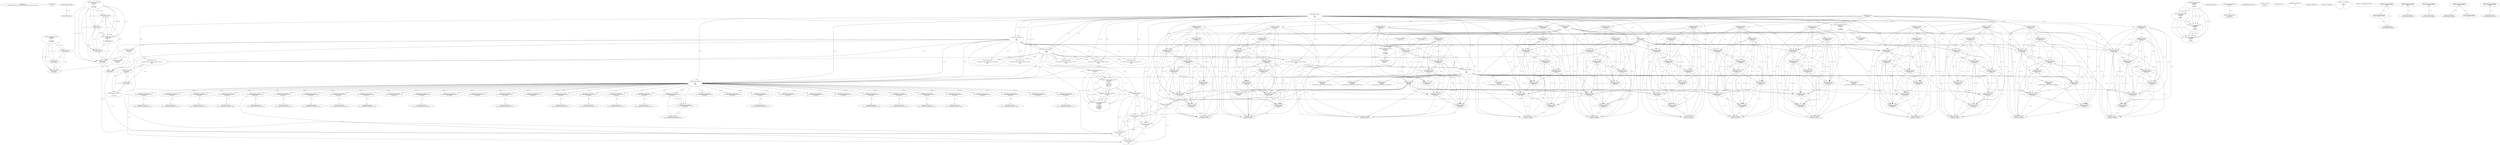 // Global SCDG with merge call
digraph {
	0 [label="268454688.main
146656bbf4452e3d665eae3eb28389325f16509aeec306b3a4da1fcf1ac442bc"]
	1 [label="268454699.Sleep
1000"]
	2 [label="268450908.GetProcessHeap
"]
	3 [label="268465424.VirtualAlloc
0
128
12288
4"]
	4 [label="268465190.RegOpenKeyExW
2147483650
268501000
0
131097
2147417172"]
	5 [label="268465489.wsprintfW
3221762048
268500964
0"]
	3 -> 5 [label="(0-->1)"]
	6 [label="268466183.VirtualAlloc
0
1024
12288
4"]
	3 -> 6 [label="(3-->3)"]
	3 -> 6 [label="(4-->4)"]
	7 [label="268466202.VirtualAlloc
0
3596
12288
4"]
	3 -> 7 [label="(3-->3)"]
	6 -> 7 [label="(3-->3)"]
	3 -> 7 [label="(4-->4)"]
	6 -> 7 [label="(4-->4)"]
	8 [label="268466212.GetWindowsDirectoryW
3221770240
256"]
	7 -> 8 [label="(0-->1)"]
	9 [label="268466270.GetVolumeInformationW
3221770240
3221770752
256
3221771776
3221771784
3221771780
3221771264
256"]
	7 -> 9 [label="(0-->1)"]
	8 -> 9 [label="(1-->1)"]
	8 -> 9 [label="(2-->3)"]
	8 -> 9 [label="(2-->8)"]
	10 [label="268465190.RegOpenKeyExW
2147483650
268501632
0
131097
2147417172"]
	4 -> 10 [label="(1-->1)"]
	4 -> 10 [label="(4-->4)"]
	4 -> 10 [label="(5-->5)"]
	11 [label="268465223.RegQueryValueExW
3221771788
268501592
0
0
3221771788
2147417188"]
	12 [label="268465239.RegCloseKey
3221771788"]
	11 -> 12 [label="(1-->1)"]
	11 -> 12 [label="(5-->1)"]
	13 [label="268466320.lstrlenW
3221771788"]
	11 -> 13 [label="(1-->1)"]
	11 -> 13 [label="(5-->1)"]
	12 -> 13 [label="(1-->1)"]
	14 [label="268465223.RegQueryValueExW
3221771788
268501728
0
0
retval_lstrlenW_32789_32
2147417188"]
	11 -> 14 [label="(1-->1)"]
	11 -> 14 [label="(5-->1)"]
	12 -> 14 [label="(1-->1)"]
	13 -> 14 [label="(1-->1)"]
	11 -> 14 [label="(6-->6)"]
	15 [label="268465254.GetLastError
"]
	16 [label="268465263.RegCloseKey
3221771788"]
	11 -> 16 [label="(1-->1)"]
	11 -> 16 [label="(5-->1)"]
	12 -> 16 [label="(1-->1)"]
	13 -> 16 [label="(1-->1)"]
	14 -> 16 [label="(1-->1)"]
	17 [label="268466376.wsprintfW
3221766144
268501204
0"]
	6 -> 17 [label="(0-->1)"]
	18 [label="268466397.lstrcatW
3221766144
3221771788"]
	6 -> 18 [label="(0-->1)"]
	17 -> 18 [label="(1-->1)"]
	11 -> 18 [label="(1-->2)"]
	11 -> 18 [label="(5-->2)"]
	12 -> 18 [label="(1-->2)"]
	13 -> 18 [label="(1-->2)"]
	14 -> 18 [label="(1-->2)"]
	16 -> 18 [label="(1-->2)"]
	19 [label="268466409.GetModuleHandleW
268501752"]
	20 [label="268466416.GetProcAddress
270536744
RtlComputeCrc32"]
	19 -> 20 [label="(0-->1)"]
	21 [label="268466432.lstrlenW
3221766144"]
	6 -> 21 [label="(0-->1)"]
	17 -> 21 [label="(1-->1)"]
	18 -> 21 [label="(1-->1)"]
	22 [label="268466449.RtlComputeCrc32
"]
	23 [label="268466481.VirtualFree
3221770240
0
32768"]
	7 -> 23 [label="(0-->1)"]
	8 -> 23 [label="(1-->1)"]
	9 -> 23 [label="(1-->1)"]
	24 [label="268464882.lstrlenW
3221762048"]
	3 -> 24 [label="(0-->1)"]
	5 -> 24 [label="(1-->1)"]
	25 [label="268464893.lstrlenW
268497860"]
	26 [label="268453932.VirtualAlloc
0
retval_lstrlenW_32883_32_retval_lstrlenW_32889_32
12288
64"]
	3 -> 26 [label="(3-->3)"]
	6 -> 26 [label="(3-->3)"]
	7 -> 26 [label="(3-->3)"]
	27 [label="268453967.lstrcpyW
0
268497976"]
	28 [label="268453974.lstrlenW
0"]
	29 [label="268464425.lstrcatW
retval_lstrlenW_32964_32
268497860"]
	25 -> 29 [label="(1-->2)"]
	30 [label="268464433.lstrcatW
retval_lstrlenW_32964_32
268500944"]
	29 -> 30 [label="(1-->1)"]
	31 [label="268464439.lstrcatW
retval_lstrlenW_32964_32
3221762048"]
	29 -> 31 [label="(1-->1)"]
	30 -> 31 [label="(1-->1)"]
	3 -> 31 [label="(0-->2)"]
	5 -> 31 [label="(1-->2)"]
	24 -> 31 [label="(1-->2)"]
	32 [label="268464447.lstrcatW
retval_lstrlenW_32964_32
268500948"]
	29 -> 32 [label="(1-->1)"]
	30 -> 32 [label="(1-->1)"]
	31 -> 32 [label="(1-->1)"]
	33 [label="268464636.VirtualAlloc
0
66
12288
64"]
	3 -> 33 [label="(3-->3)"]
	6 -> 33 [label="(3-->3)"]
	7 -> 33 [label="(3-->3)"]
	26 -> 33 [label="(3-->3)"]
	26 -> 33 [label="(4-->4)"]
	34 [label="268464679.wsprintfW
3221778432
268500964
3221774336"]
	33 -> 34 [label="(0-->1)"]
	5 -> 34 [label="(2-->2)"]
	26 -> 34 [label="(0-->3)"]
	35 [label="268464692.lstrcatW
retval_lstrlenW_32964_32
268497764"]
	29 -> 35 [label="(1-->1)"]
	30 -> 35 [label="(1-->1)"]
	31 -> 35 [label="(1-->1)"]
	32 -> 35 [label="(1-->1)"]
	36 [label="268464700.lstrcatW
retval_lstrlenW_32964_32
268500944"]
	29 -> 36 [label="(1-->1)"]
	30 -> 36 [label="(1-->1)"]
	31 -> 36 [label="(1-->1)"]
	32 -> 36 [label="(1-->1)"]
	35 -> 36 [label="(1-->1)"]
	30 -> 36 [label="(2-->2)"]
	37 [label="268464706.lstrcatW
retval_lstrlenW_32964_32
3221778432"]
	29 -> 37 [label="(1-->1)"]
	30 -> 37 [label="(1-->1)"]
	31 -> 37 [label="(1-->1)"]
	32 -> 37 [label="(1-->1)"]
	35 -> 37 [label="(1-->1)"]
	36 -> 37 [label="(1-->1)"]
	33 -> 37 [label="(0-->2)"]
	34 -> 37 [label="(1-->2)"]
	38 [label="268464714.lstrcatW
retval_lstrlenW_32964_32
268500948"]
	29 -> 38 [label="(1-->1)"]
	30 -> 38 [label="(1-->1)"]
	31 -> 38 [label="(1-->1)"]
	32 -> 38 [label="(1-->1)"]
	35 -> 38 [label="(1-->1)"]
	36 -> 38 [label="(1-->1)"]
	37 -> 38 [label="(1-->1)"]
	32 -> 38 [label="(2-->2)"]
	39 [label="268464726.VirtualFree
3221778432
0
32768"]
	33 -> 39 [label="(0-->1)"]
	34 -> 39 [label="(1-->1)"]
	37 -> 39 [label="(2-->1)"]
	23 -> 39 [label="(3-->3)"]
	40 [label="268464767.lstrlenW
retval_lstrlenW_32964_32"]
	29 -> 40 [label="(1-->1)"]
	30 -> 40 [label="(1-->1)"]
	31 -> 40 [label="(1-->1)"]
	32 -> 40 [label="(1-->1)"]
	35 -> 40 [label="(1-->1)"]
	36 -> 40 [label="(1-->1)"]
	37 -> 40 [label="(1-->1)"]
	38 -> 40 [label="(1-->1)"]
	41 [label="268453998.CreateMutexW
0
0
0"]
	42 [label="268454010.GetLastError
"]
	43 [label="268454017.GetLastError
"]
	44 [label="268454043.VirtualFree
3221774336
0
32768"]
	26 -> 44 [label="(0-->1)"]
	34 -> 44 [label="(3-->1)"]
	23 -> 44 [label="(3-->3)"]
	39 -> 44 [label="(3-->3)"]
	45 [label="268467629.VirtualFree
3221762048
0
32768"]
	3 -> 45 [label="(0-->1)"]
	5 -> 45 [label="(1-->1)"]
	24 -> 45 [label="(1-->1)"]
	31 -> 45 [label="(2-->1)"]
	23 -> 45 [label="(3-->3)"]
	39 -> 45 [label="(3-->3)"]
	44 -> 45 [label="(3-->3)"]
	46 [label="268467737.VirtualFree
3221766144
0
32768"]
	6 -> 46 [label="(0-->1)"]
	17 -> 46 [label="(1-->1)"]
	18 -> 46 [label="(1-->1)"]
	21 -> 46 [label="(1-->1)"]
	23 -> 46 [label="(3-->3)"]
	39 -> 46 [label="(3-->3)"]
	44 -> 46 [label="(3-->3)"]
	45 -> 46 [label="(3-->3)"]
	47 [label="268454737.CreateThread
0
0
268447024
0
0
0"]
	48 [label="268454450.CreateToolhelp32Snapshot
2
0"]
	49 [label="268454476.VirtualAlloc
0
556
12288
4"]
	3 -> 49 [label="(3-->3)"]
	6 -> 49 [label="(3-->3)"]
	7 -> 49 [label="(3-->3)"]
	26 -> 49 [label="(3-->3)"]
	33 -> 49 [label="(3-->3)"]
	3 -> 49 [label="(4-->4)"]
	6 -> 49 [label="(4-->4)"]
	7 -> 49 [label="(4-->4)"]
	50 [label="268454533.lstrcmpiW
"]
	2 -> 50 [label="(0-->0)"]
	51 [label="268454602.Process32NextW
retval_CreateToolhelp32Snapshot_33942_32
3221782528"]
	49 -> 51 [label="(0-->2)"]
	52 [label="268454627.VirtualFree
3221782528
0
32768"]
	49 -> 52 [label="(0-->1)"]
	51 -> 52 [label="(2-->1)"]
	23 -> 52 [label="(3-->3)"]
	39 -> 52 [label="(3-->3)"]
	44 -> 52 [label="(3-->3)"]
	45 -> 52 [label="(3-->3)"]
	46 -> 52 [label="(3-->3)"]
	53 [label="268454634.CloseHandle
retval_CreateToolhelp32Snapshot_33942_32"]
	51 -> 53 [label="(1-->1)"]
	54 [label="268465190.RegOpenKeyExW
2147483650
268501000
0
131097
2147417052"]
	4 -> 54 [label="(1-->1)"]
	10 -> 54 [label="(1-->1)"]
	4 -> 54 [label="(2-->2)"]
	4 -> 54 [label="(4-->4)"]
	10 -> 54 [label="(4-->4)"]
	55 [label="268465489.wsprintfW
3221786624
268500964
0"]
	5 -> 55 [label="(2-->2)"]
	34 -> 55 [label="(2-->2)"]
	56 [label="268466212.GetWindowsDirectoryW
3221794816
256"]
	8 -> 56 [label="(2-->2)"]
	9 -> 56 [label="(3-->2)"]
	9 -> 56 [label="(8-->2)"]
	57 [label="268453932.VirtualAlloc
0
retval_lstrlenW_32855_32_retval_lstrlenW_32862_32
12288
64"]
	3 -> 57 [label="(3-->3)"]
	6 -> 57 [label="(3-->3)"]
	7 -> 57 [label="(3-->3)"]
	58 [label="268464425.lstrcatW
retval_lstrlenW_32901_32
268497860"]
	25 -> 58 [label="(1-->2)"]
	59 [label="268464433.lstrcatW
retval_lstrlenW_32901_32
268500944"]
	58 -> 59 [label="(1-->1)"]
	60 [label="268464439.lstrcatW
retval_lstrlenW_32901_32
3221762048"]
	58 -> 60 [label="(1-->1)"]
	59 -> 60 [label="(1-->1)"]
	3 -> 60 [label="(0-->2)"]
	5 -> 60 [label="(1-->2)"]
	24 -> 60 [label="(1-->2)"]
	61 [label="268464447.lstrcatW
retval_lstrlenW_32901_32
268500948"]
	58 -> 61 [label="(1-->1)"]
	59 -> 61 [label="(1-->1)"]
	60 -> 61 [label="(1-->1)"]
	62 [label="268464692.lstrcatW
retval_lstrlenW_32901_32
268497764"]
	58 -> 62 [label="(1-->1)"]
	59 -> 62 [label="(1-->1)"]
	60 -> 62 [label="(1-->1)"]
	61 -> 62 [label="(1-->1)"]
	63 [label="268464700.lstrcatW
retval_lstrlenW_32901_32
268500944"]
	58 -> 63 [label="(1-->1)"]
	59 -> 63 [label="(1-->1)"]
	60 -> 63 [label="(1-->1)"]
	61 -> 63 [label="(1-->1)"]
	62 -> 63 [label="(1-->1)"]
	59 -> 63 [label="(2-->2)"]
	64 [label="268464706.lstrcatW
retval_lstrlenW_32901_32
3221778432"]
	58 -> 64 [label="(1-->1)"]
	59 -> 64 [label="(1-->1)"]
	60 -> 64 [label="(1-->1)"]
	61 -> 64 [label="(1-->1)"]
	62 -> 64 [label="(1-->1)"]
	63 -> 64 [label="(1-->1)"]
	33 -> 64 [label="(0-->2)"]
	34 -> 64 [label="(1-->2)"]
	65 [label="268464714.lstrcatW
retval_lstrlenW_32901_32
268500948"]
	58 -> 65 [label="(1-->1)"]
	59 -> 65 [label="(1-->1)"]
	60 -> 65 [label="(1-->1)"]
	61 -> 65 [label="(1-->1)"]
	62 -> 65 [label="(1-->1)"]
	63 -> 65 [label="(1-->1)"]
	64 -> 65 [label="(1-->1)"]
	61 -> 65 [label="(2-->2)"]
	66 [label="268464767.lstrlenW
retval_lstrlenW_32901_32"]
	58 -> 66 [label="(1-->1)"]
	59 -> 66 [label="(1-->1)"]
	60 -> 66 [label="(1-->1)"]
	61 -> 66 [label="(1-->1)"]
	62 -> 66 [label="(1-->1)"]
	63 -> 66 [label="(1-->1)"]
	64 -> 66 [label="(1-->1)"]
	65 -> 66 [label="(1-->1)"]
	67 [label="268454602.Process32NextW
retval_CreateToolhelp32Snapshot_33648_32
3221782528"]
	49 -> 67 [label="(0-->2)"]
	68 [label="268453932.VirtualAlloc
0
retval_lstrlenW_32824_32_retval_lstrlenW_32816_32
12288
64"]
	3 -> 68 [label="(3-->3)"]
	6 -> 68 [label="(3-->3)"]
	7 -> 68 [label="(3-->3)"]
	69 [label="268453967.lstrcpyW
3221774336
268497976"]
	68 -> 69 [label="(0-->1)"]
	70 [label="268453974.lstrlenW
3221774336"]
	68 -> 70 [label="(0-->1)"]
	69 -> 70 [label="(1-->1)"]
	71 [label="268464425.lstrcatW
retval_lstrlenW_32846_32
268497860"]
	25 -> 71 [label="(1-->2)"]
	72 [label="268464433.lstrcatW
retval_lstrlenW_32846_32
268500944"]
	71 -> 72 [label="(1-->1)"]
	73 [label="268464439.lstrcatW
retval_lstrlenW_32846_32
3221762048"]
	71 -> 73 [label="(1-->1)"]
	72 -> 73 [label="(1-->1)"]
	3 -> 73 [label="(0-->2)"]
	5 -> 73 [label="(1-->2)"]
	24 -> 73 [label="(1-->2)"]
	74 [label="268464447.lstrcatW
retval_lstrlenW_32846_32
268500948"]
	71 -> 74 [label="(1-->1)"]
	72 -> 74 [label="(1-->1)"]
	73 -> 74 [label="(1-->1)"]
	75 [label="268464662.wsprintfW
3221778432
268500952
unconstrained_ret_RtlComputeCrc32_32801_32"]
	33 -> 75 [label="(0-->1)"]
	76 [label="268464692.lstrcatW
retval_lstrlenW_32846_32
268497764"]
	71 -> 76 [label="(1-->1)"]
	72 -> 76 [label="(1-->1)"]
	73 -> 76 [label="(1-->1)"]
	74 -> 76 [label="(1-->1)"]
	77 [label="268464700.lstrcatW
retval_lstrlenW_32846_32
268500944"]
	71 -> 77 [label="(1-->1)"]
	72 -> 77 [label="(1-->1)"]
	73 -> 77 [label="(1-->1)"]
	74 -> 77 [label="(1-->1)"]
	76 -> 77 [label="(1-->1)"]
	72 -> 77 [label="(2-->2)"]
	78 [label="268464706.lstrcatW
retval_lstrlenW_32846_32
3221778432"]
	71 -> 78 [label="(1-->1)"]
	72 -> 78 [label="(1-->1)"]
	73 -> 78 [label="(1-->1)"]
	74 -> 78 [label="(1-->1)"]
	76 -> 78 [label="(1-->1)"]
	77 -> 78 [label="(1-->1)"]
	33 -> 78 [label="(0-->2)"]
	75 -> 78 [label="(1-->2)"]
	79 [label="268464714.lstrcatW
retval_lstrlenW_32846_32
268500948"]
	71 -> 79 [label="(1-->1)"]
	72 -> 79 [label="(1-->1)"]
	73 -> 79 [label="(1-->1)"]
	74 -> 79 [label="(1-->1)"]
	76 -> 79 [label="(1-->1)"]
	77 -> 79 [label="(1-->1)"]
	78 -> 79 [label="(1-->1)"]
	74 -> 79 [label="(2-->2)"]
	80 [label="268464767.lstrlenW
retval_lstrlenW_32846_32"]
	71 -> 80 [label="(1-->1)"]
	72 -> 80 [label="(1-->1)"]
	73 -> 80 [label="(1-->1)"]
	74 -> 80 [label="(1-->1)"]
	76 -> 80 [label="(1-->1)"]
	77 -> 80 [label="(1-->1)"]
	78 -> 80 [label="(1-->1)"]
	79 -> 80 [label="(1-->1)"]
	81 [label="268453998.CreateMutexW
0
0
3221774336"]
	68 -> 81 [label="(0-->3)"]
	69 -> 81 [label="(1-->3)"]
	70 -> 81 [label="(1-->3)"]
	82 [label="268454761.WaitForSingleObject
retval_CreateThread_33204_32
5000"]
	83 [label="268454780.TerminateThread
retval_CreateThread_33204_32
0"]
	82 -> 83 [label="(1-->1)"]
	84 [label="268454790.CloseHandle
retval_CreateThread_33204_32"]
	82 -> 84 [label="(1-->1)"]
	83 -> 84 [label="(1-->1)"]
	85 [label="268454602.Process32NextW
retval_CreateToolhelp32Snapshot_33400_32
3221782528"]
	49 -> 85 [label="(0-->2)"]
	86 [label="268464425.lstrcatW
retval_lstrlenW_32850_32
268497860"]
	25 -> 86 [label="(1-->2)"]
	87 [label="268464433.lstrcatW
retval_lstrlenW_32850_32
268500944"]
	86 -> 87 [label="(1-->1)"]
	88 [label="268464439.lstrcatW
retval_lstrlenW_32850_32
3221762048"]
	86 -> 88 [label="(1-->1)"]
	87 -> 88 [label="(1-->1)"]
	3 -> 88 [label="(0-->2)"]
	5 -> 88 [label="(1-->2)"]
	24 -> 88 [label="(1-->2)"]
	89 [label="268464447.lstrcatW
retval_lstrlenW_32850_32
268500948"]
	86 -> 89 [label="(1-->1)"]
	87 -> 89 [label="(1-->1)"]
	88 -> 89 [label="(1-->1)"]
	90 [label="268464692.lstrcatW
retval_lstrlenW_32850_32
268497764"]
	86 -> 90 [label="(1-->1)"]
	87 -> 90 [label="(1-->1)"]
	88 -> 90 [label="(1-->1)"]
	89 -> 90 [label="(1-->1)"]
	91 [label="268464700.lstrcatW
retval_lstrlenW_32850_32
268500944"]
	86 -> 91 [label="(1-->1)"]
	87 -> 91 [label="(1-->1)"]
	88 -> 91 [label="(1-->1)"]
	89 -> 91 [label="(1-->1)"]
	90 -> 91 [label="(1-->1)"]
	87 -> 91 [label="(2-->2)"]
	92 [label="268464706.lstrcatW
retval_lstrlenW_32850_32
3221778432"]
	86 -> 92 [label="(1-->1)"]
	87 -> 92 [label="(1-->1)"]
	88 -> 92 [label="(1-->1)"]
	89 -> 92 [label="(1-->1)"]
	90 -> 92 [label="(1-->1)"]
	91 -> 92 [label="(1-->1)"]
	33 -> 92 [label="(0-->2)"]
	34 -> 92 [label="(1-->2)"]
	93 [label="268464714.lstrcatW
retval_lstrlenW_32850_32
268500948"]
	86 -> 93 [label="(1-->1)"]
	87 -> 93 [label="(1-->1)"]
	88 -> 93 [label="(1-->1)"]
	89 -> 93 [label="(1-->1)"]
	90 -> 93 [label="(1-->1)"]
	91 -> 93 [label="(1-->1)"]
	92 -> 93 [label="(1-->1)"]
	89 -> 93 [label="(2-->2)"]
	94 [label="268464767.lstrlenW
retval_lstrlenW_32850_32"]
	86 -> 94 [label="(1-->1)"]
	87 -> 94 [label="(1-->1)"]
	88 -> 94 [label="(1-->1)"]
	89 -> 94 [label="(1-->1)"]
	90 -> 94 [label="(1-->1)"]
	91 -> 94 [label="(1-->1)"]
	92 -> 94 [label="(1-->1)"]
	93 -> 94 [label="(1-->1)"]
	95 [label="268454761.WaitForSingleObject
retval_CreateThread_33361_32
5000"]
	96 [label="268454790.CloseHandle
retval_CreateThread_33361_32"]
	95 -> 96 [label="(1-->1)"]
	97 [label="268454602.Process32NextW
retval_CreateToolhelp32Snapshot_33483_32
3221782528"]
	49 -> 97 [label="(0-->2)"]
	98 [label="268454634.CloseHandle
retval_CreateToolhelp32Snapshot_33483_32"]
	97 -> 98 [label="(1-->1)"]
	99 [label="268466270.GetVolumeInformationW
3221794816
3221795328
256
3221796352
3221796360
3221796356
3221795840
256"]
	56 -> 99 [label="(1-->1)"]
	8 -> 99 [label="(2-->3)"]
	9 -> 99 [label="(3-->3)"]
	9 -> 99 [label="(8-->3)"]
	56 -> 99 [label="(2-->3)"]
	8 -> 99 [label="(2-->8)"]
	9 -> 99 [label="(3-->8)"]
	9 -> 99 [label="(8-->8)"]
	56 -> 99 [label="(2-->8)"]
	100 [label="268465190.RegOpenKeyExW
2147483650
268501632
0
131097
2147417052"]
	4 -> 100 [label="(1-->1)"]
	10 -> 100 [label="(1-->1)"]
	54 -> 100 [label="(1-->1)"]
	10 -> 100 [label="(2-->2)"]
	4 -> 100 [label="(4-->4)"]
	10 -> 100 [label="(4-->4)"]
	54 -> 100 [label="(4-->4)"]
	54 -> 100 [label="(5-->5)"]
	101 [label="268465223.RegQueryValueExW
3221796364
268501592
0
0
3221796364
2147417068"]
	102 [label="268465239.RegCloseKey
3221796364"]
	101 -> 102 [label="(1-->1)"]
	101 -> 102 [label="(5-->1)"]
	103 [label="268466320.lstrlenW
3221796364"]
	101 -> 103 [label="(1-->1)"]
	101 -> 103 [label="(5-->1)"]
	102 -> 103 [label="(1-->1)"]
	104 [label="268466376.wsprintfW
3221790720
268501204
0"]
	17 -> 104 [label="(2-->2)"]
	105 [label="268466397.lstrcatW
3221790720
3221796364"]
	104 -> 105 [label="(1-->1)"]
	101 -> 105 [label="(1-->2)"]
	101 -> 105 [label="(5-->2)"]
	102 -> 105 [label="(1-->2)"]
	103 -> 105 [label="(1-->2)"]
	106 [label="268465223.RegQueryValueExW
2147417376
268500984
0
0
3221762048
2147417188"]
	3 -> 106 [label="(0-->5)"]
	107 [label="268465263.RegCloseKey
2147417376"]
	106 -> 107 [label="(1-->1)"]
	108 [label="268453932.VirtualAlloc
0
retval_lstrlenW_32860_32_retval_lstrlenW_32867_32
12288
64"]
	3 -> 108 [label="(3-->3)"]
	6 -> 108 [label="(3-->3)"]
	7 -> 108 [label="(3-->3)"]
	109 [label="268464425.lstrcatW
retval_lstrlenW_32909_32
268497860"]
	25 -> 109 [label="(1-->2)"]
	110 [label="268464433.lstrcatW
retval_lstrlenW_32909_32
268500944"]
	109 -> 110 [label="(1-->1)"]
	111 [label="268464439.lstrcatW
retval_lstrlenW_32909_32
3221762048"]
	109 -> 111 [label="(1-->1)"]
	110 -> 111 [label="(1-->1)"]
	3 -> 111 [label="(0-->2)"]
	5 -> 111 [label="(1-->2)"]
	24 -> 111 [label="(1-->2)"]
	106 -> 111 [label="(5-->2)"]
	112 [label="268464447.lstrcatW
retval_lstrlenW_32909_32
268500948"]
	109 -> 112 [label="(1-->1)"]
	110 -> 112 [label="(1-->1)"]
	111 -> 112 [label="(1-->1)"]
	113 [label="268464662.wsprintfW
3221778432
268500952
unconstrained_ret_RtlComputeCrc32_32825_32"]
	33 -> 113 [label="(0-->1)"]
	114 [label="268464692.lstrcatW
retval_lstrlenW_32909_32
268497764"]
	109 -> 114 [label="(1-->1)"]
	110 -> 114 [label="(1-->1)"]
	111 -> 114 [label="(1-->1)"]
	112 -> 114 [label="(1-->1)"]
	115 [label="268464700.lstrcatW
retval_lstrlenW_32909_32
268500944"]
	109 -> 115 [label="(1-->1)"]
	110 -> 115 [label="(1-->1)"]
	111 -> 115 [label="(1-->1)"]
	112 -> 115 [label="(1-->1)"]
	114 -> 115 [label="(1-->1)"]
	110 -> 115 [label="(2-->2)"]
	116 [label="268464706.lstrcatW
retval_lstrlenW_32909_32
3221778432"]
	109 -> 116 [label="(1-->1)"]
	110 -> 116 [label="(1-->1)"]
	111 -> 116 [label="(1-->1)"]
	112 -> 116 [label="(1-->1)"]
	114 -> 116 [label="(1-->1)"]
	115 -> 116 [label="(1-->1)"]
	33 -> 116 [label="(0-->2)"]
	113 -> 116 [label="(1-->2)"]
	117 [label="268464714.lstrcatW
retval_lstrlenW_32909_32
268500948"]
	109 -> 117 [label="(1-->1)"]
	110 -> 117 [label="(1-->1)"]
	111 -> 117 [label="(1-->1)"]
	112 -> 117 [label="(1-->1)"]
	114 -> 117 [label="(1-->1)"]
	115 -> 117 [label="(1-->1)"]
	116 -> 117 [label="(1-->1)"]
	112 -> 117 [label="(2-->2)"]
	118 [label="268464767.lstrlenW
retval_lstrlenW_32909_32"]
	109 -> 118 [label="(1-->1)"]
	110 -> 118 [label="(1-->1)"]
	111 -> 118 [label="(1-->1)"]
	112 -> 118 [label="(1-->1)"]
	114 -> 118 [label="(1-->1)"]
	115 -> 118 [label="(1-->1)"]
	116 -> 118 [label="(1-->1)"]
	117 -> 118 [label="(1-->1)"]
	119 [label="268454761.WaitForSingleObject
retval_CreateThread_33644_32
5000"]
	120 [label="268454790.CloseHandle
retval_CreateThread_33644_32"]
	119 -> 120 [label="(1-->1)"]
	121 [label="268454501.Process32FirstW
retval_CreateToolhelp32Snapshot_33820_32
3221782528"]
	49 -> 121 [label="(0-->2)"]
	122 [label="268454602.Process32NextW
retval_CreateToolhelp32Snapshot_33820_32
3221782528"]
	121 -> 122 [label="(1-->1)"]
	49 -> 122 [label="(0-->2)"]
	121 -> 122 [label="(2-->2)"]
	123 [label="268454634.CloseHandle
retval_CreateToolhelp32Snapshot_33820_32"]
	121 -> 123 [label="(1-->1)"]
	122 -> 123 [label="(1-->1)"]
	124 [label="268465223.RegQueryValueExW
2147417376
268500984
0
0
3221786624
2147417068"]
	106 -> 124 [label="(1-->1)"]
	107 -> 124 [label="(1-->1)"]
	106 -> 124 [label="(2-->2)"]
	125 [label="268465239.RegCloseKey
2147417376"]
	106 -> 125 [label="(1-->1)"]
	126 [label="268465489.wsprintfW
3221762048
268501104
0"]
	3 -> 126 [label="(0-->1)"]
	106 -> 126 [label="(5-->1)"]
	127 [label="268454602.Process32NextW
retval_CreateToolhelp32Snapshot_32975_32
3221782528"]
	49 -> 127 [label="(0-->2)"]
	128 [label="268454634.CloseHandle
retval_CreateToolhelp32Snapshot_32975_32"]
	127 -> 128 [label="(1-->1)"]
	129 [label="268465489.wsprintfW
3221786624
268501104
0"]
	124 -> 129 [label="(5-->1)"]
	130 [label="268454501.Process32FirstW
retval_CreateToolhelp32Snapshot_32975_32
3221782528"]
	49 -> 130 [label="(0-->2)"]
	131 [label="268454761.WaitForSingleObject
retval_CreateThread_32968_32
5000"]
	132 [label="268454790.CloseHandle
retval_CreateThread_32968_32"]
	131 -> 132 [label="(1-->1)"]
	133 [label="268454602.Process32NextW
retval_CreateToolhelp32Snapshot_33003_32
3221782528"]
	49 -> 133 [label="(0-->2)"]
	134 [label="268454634.CloseHandle
retval_CreateToolhelp32Snapshot_33003_32"]
	133 -> 134 [label="(1-->1)"]
	135 [label="268454780.TerminateThread
retval_CreateThread_32968_32
0"]
	131 -> 135 [label="(1-->1)"]
	136 [label="268454602.Process32NextW
retval_CreateToolhelp32Snapshot_33009_32
3221782528"]
	49 -> 136 [label="(0-->2)"]
	137 [label="268454634.CloseHandle
retval_CreateToolhelp32Snapshot_33009_32"]
	136 -> 137 [label="(1-->1)"]
	138 [label="268454501.Process32FirstW
retval_CreateToolhelp32Snapshot_33003_32
3221782528"]
	49 -> 138 [label="(0-->2)"]
	139 [label="268454501.Process32FirstW
retval_CreateToolhelp32Snapshot_33009_32
3221782528"]
	49 -> 139 [label="(0-->2)"]
	140 [label="268453932.VirtualAlloc
0
retval_lstrlenW_32874_32_retval_lstrlenW_32878_32
12288
64"]
	3 -> 140 [label="(3-->3)"]
	6 -> 140 [label="(3-->3)"]
	7 -> 140 [label="(3-->3)"]
	141 [label="268464425.lstrcatW
retval_lstrlenW_32933_32
268497860"]
	25 -> 141 [label="(1-->2)"]
	142 [label="268464433.lstrcatW
retval_lstrlenW_32933_32
268500944"]
	141 -> 142 [label="(1-->1)"]
	143 [label="268464439.lstrcatW
retval_lstrlenW_32933_32
3221762048"]
	141 -> 143 [label="(1-->1)"]
	142 -> 143 [label="(1-->1)"]
	3 -> 143 [label="(0-->2)"]
	24 -> 143 [label="(1-->2)"]
	106 -> 143 [label="(5-->2)"]
	126 -> 143 [label="(1-->2)"]
	144 [label="268464447.lstrcatW
retval_lstrlenW_32933_32
268500948"]
	141 -> 144 [label="(1-->1)"]
	142 -> 144 [label="(1-->1)"]
	143 -> 144 [label="(1-->1)"]
	145 [label="268464692.lstrcatW
retval_lstrlenW_32933_32
268497764"]
	141 -> 145 [label="(1-->1)"]
	142 -> 145 [label="(1-->1)"]
	143 -> 145 [label="(1-->1)"]
	144 -> 145 [label="(1-->1)"]
	146 [label="268464700.lstrcatW
retval_lstrlenW_32933_32
268500944"]
	141 -> 146 [label="(1-->1)"]
	142 -> 146 [label="(1-->1)"]
	143 -> 146 [label="(1-->1)"]
	144 -> 146 [label="(1-->1)"]
	145 -> 146 [label="(1-->1)"]
	142 -> 146 [label="(2-->2)"]
	147 [label="268464706.lstrcatW
retval_lstrlenW_32933_32
3221778432"]
	141 -> 147 [label="(1-->1)"]
	142 -> 147 [label="(1-->1)"]
	143 -> 147 [label="(1-->1)"]
	144 -> 147 [label="(1-->1)"]
	145 -> 147 [label="(1-->1)"]
	146 -> 147 [label="(1-->1)"]
	33 -> 147 [label="(0-->2)"]
	34 -> 147 [label="(1-->2)"]
	148 [label="268464714.lstrcatW
retval_lstrlenW_32933_32
268500948"]
	141 -> 148 [label="(1-->1)"]
	142 -> 148 [label="(1-->1)"]
	143 -> 148 [label="(1-->1)"]
	144 -> 148 [label="(1-->1)"]
	145 -> 148 [label="(1-->1)"]
	146 -> 148 [label="(1-->1)"]
	147 -> 148 [label="(1-->1)"]
	144 -> 148 [label="(2-->2)"]
	149 [label="268464767.lstrlenW
retval_lstrlenW_32933_32"]
	141 -> 149 [label="(1-->1)"]
	142 -> 149 [label="(1-->1)"]
	143 -> 149 [label="(1-->1)"]
	144 -> 149 [label="(1-->1)"]
	145 -> 149 [label="(1-->1)"]
	146 -> 149 [label="(1-->1)"]
	147 -> 149 [label="(1-->1)"]
	148 -> 149 [label="(1-->1)"]
	150 [label="268454602.Process32NextW
retval_CreateToolhelp32Snapshot_33842_32
3221782528"]
	49 -> 150 [label="(0-->2)"]
	151 [label="268454634.CloseHandle
retval_CreateToolhelp32Snapshot_33842_32"]
	150 -> 151 [label="(1-->1)"]
	152 [label="268464662.wsprintfW
3221778432
268500952
unconstrained_ret_RtlComputeCrc32_32843_32"]
	33 -> 152 [label="(0-->1)"]
	153 [label="268454602.Process32NextW
retval_CreateToolhelp32Snapshot_33857_32
3221782528"]
	49 -> 153 [label="(0-->2)"]
	154 [label="268454634.CloseHandle
retval_CreateToolhelp32Snapshot_33857_32"]
	153 -> 154 [label="(1-->1)"]
	155 [label="268464425.lstrcatW
retval_lstrlenW_32947_32
268497860"]
	25 -> 155 [label="(1-->2)"]
	156 [label="268464433.lstrcatW
retval_lstrlenW_32947_32
268500944"]
	155 -> 156 [label="(1-->1)"]
	157 [label="268464439.lstrcatW
retval_lstrlenW_32947_32
3221762048"]
	155 -> 157 [label="(1-->1)"]
	156 -> 157 [label="(1-->1)"]
	3 -> 157 [label="(0-->2)"]
	24 -> 157 [label="(1-->2)"]
	106 -> 157 [label="(5-->2)"]
	126 -> 157 [label="(1-->2)"]
	158 [label="268464447.lstrcatW
retval_lstrlenW_32947_32
268500948"]
	155 -> 158 [label="(1-->1)"]
	156 -> 158 [label="(1-->1)"]
	157 -> 158 [label="(1-->1)"]
	159 [label="268464692.lstrcatW
retval_lstrlenW_32947_32
268497764"]
	155 -> 159 [label="(1-->1)"]
	156 -> 159 [label="(1-->1)"]
	157 -> 159 [label="(1-->1)"]
	158 -> 159 [label="(1-->1)"]
	160 [label="268464700.lstrcatW
retval_lstrlenW_32947_32
268500944"]
	155 -> 160 [label="(1-->1)"]
	156 -> 160 [label="(1-->1)"]
	157 -> 160 [label="(1-->1)"]
	158 -> 160 [label="(1-->1)"]
	159 -> 160 [label="(1-->1)"]
	156 -> 160 [label="(2-->2)"]
	161 [label="268464706.lstrcatW
retval_lstrlenW_32947_32
3221778432"]
	155 -> 161 [label="(1-->1)"]
	156 -> 161 [label="(1-->1)"]
	157 -> 161 [label="(1-->1)"]
	158 -> 161 [label="(1-->1)"]
	159 -> 161 [label="(1-->1)"]
	160 -> 161 [label="(1-->1)"]
	33 -> 161 [label="(0-->2)"]
	34 -> 161 [label="(1-->2)"]
	162 [label="268464714.lstrcatW
retval_lstrlenW_32947_32
268500948"]
	155 -> 162 [label="(1-->1)"]
	156 -> 162 [label="(1-->1)"]
	157 -> 162 [label="(1-->1)"]
	158 -> 162 [label="(1-->1)"]
	159 -> 162 [label="(1-->1)"]
	160 -> 162 [label="(1-->1)"]
	161 -> 162 [label="(1-->1)"]
	158 -> 162 [label="(2-->2)"]
	163 [label="268464767.lstrlenW
retval_lstrlenW_32947_32"]
	155 -> 163 [label="(1-->1)"]
	156 -> 163 [label="(1-->1)"]
	157 -> 163 [label="(1-->1)"]
	158 -> 163 [label="(1-->1)"]
	159 -> 163 [label="(1-->1)"]
	160 -> 163 [label="(1-->1)"]
	161 -> 163 [label="(1-->1)"]
	162 -> 163 [label="(1-->1)"]
	164 [label="268454602.Process32NextW
retval_CreateToolhelp32Snapshot_33894_32
3221782528"]
	49 -> 164 [label="(0-->2)"]
	165 [label="268454634.CloseHandle
retval_CreateToolhelp32Snapshot_33894_32"]
	164 -> 165 [label="(1-->1)"]
	166 [label="268454501.Process32FirstW
retval_CreateToolhelp32Snapshot_33842_32
3221782528"]
	49 -> 166 [label="(0-->2)"]
	167 [label="268453932.VirtualAlloc
0
retval_lstrlenW_32884_32_retval_lstrlenW_32877_32
12288
64"]
	3 -> 167 [label="(3-->3)"]
	6 -> 167 [label="(3-->3)"]
	7 -> 167 [label="(3-->3)"]
	168 [label="268464425.lstrcatW
retval_lstrlenW_32954_32
268497860"]
	25 -> 168 [label="(1-->2)"]
	169 [label="268464433.lstrcatW
retval_lstrlenW_32954_32
268500944"]
	168 -> 169 [label="(1-->1)"]
	170 [label="268464439.lstrcatW
retval_lstrlenW_32954_32
3221762048"]
	168 -> 170 [label="(1-->1)"]
	169 -> 170 [label="(1-->1)"]
	3 -> 170 [label="(0-->2)"]
	5 -> 170 [label="(1-->2)"]
	24 -> 170 [label="(1-->2)"]
	106 -> 170 [label="(5-->2)"]
	171 [label="268464447.lstrcatW
retval_lstrlenW_32954_32
268500948"]
	168 -> 171 [label="(1-->1)"]
	169 -> 171 [label="(1-->1)"]
	170 -> 171 [label="(1-->1)"]
	172 [label="268464662.wsprintfW
3221778432
268500952
unconstrained_ret_RtlComputeCrc32_32840_32"]
	33 -> 172 [label="(0-->1)"]
	173 [label="268464692.lstrcatW
retval_lstrlenW_32954_32
268497764"]
	168 -> 173 [label="(1-->1)"]
	169 -> 173 [label="(1-->1)"]
	170 -> 173 [label="(1-->1)"]
	171 -> 173 [label="(1-->1)"]
	174 [label="268464700.lstrcatW
retval_lstrlenW_32954_32
268500944"]
	168 -> 174 [label="(1-->1)"]
	169 -> 174 [label="(1-->1)"]
	170 -> 174 [label="(1-->1)"]
	171 -> 174 [label="(1-->1)"]
	173 -> 174 [label="(1-->1)"]
	169 -> 174 [label="(2-->2)"]
	175 [label="268464706.lstrcatW
retval_lstrlenW_32954_32
3221778432"]
	168 -> 175 [label="(1-->1)"]
	169 -> 175 [label="(1-->1)"]
	170 -> 175 [label="(1-->1)"]
	171 -> 175 [label="(1-->1)"]
	173 -> 175 [label="(1-->1)"]
	174 -> 175 [label="(1-->1)"]
	33 -> 175 [label="(0-->2)"]
	172 -> 175 [label="(1-->2)"]
	176 [label="268464714.lstrcatW
retval_lstrlenW_32954_32
268500948"]
	168 -> 176 [label="(1-->1)"]
	169 -> 176 [label="(1-->1)"]
	170 -> 176 [label="(1-->1)"]
	171 -> 176 [label="(1-->1)"]
	173 -> 176 [label="(1-->1)"]
	174 -> 176 [label="(1-->1)"]
	175 -> 176 [label="(1-->1)"]
	171 -> 176 [label="(2-->2)"]
	177 [label="268464767.lstrlenW
retval_lstrlenW_32954_32"]
	168 -> 177 [label="(1-->1)"]
	169 -> 177 [label="(1-->1)"]
	170 -> 177 [label="(1-->1)"]
	171 -> 177 [label="(1-->1)"]
	173 -> 177 [label="(1-->1)"]
	174 -> 177 [label="(1-->1)"]
	175 -> 177 [label="(1-->1)"]
	176 -> 177 [label="(1-->1)"]
	178 [label="268454602.Process32NextW
retval_CreateToolhelp32Snapshot_33937_32
3221782528"]
	49 -> 178 [label="(0-->2)"]
	179 [label="268454634.CloseHandle
retval_CreateToolhelp32Snapshot_33937_32"]
	178 -> 179 [label="(1-->1)"]
	180 [label="268453932.VirtualAlloc
0
retval_lstrlenW_32891_32_retval_lstrlenW_32886_32
12288
64"]
	3 -> 180 [label="(3-->3)"]
	6 -> 180 [label="(3-->3)"]
	7 -> 180 [label="(3-->3)"]
	181 [label="268464425.lstrcatW
retval_lstrlenW_32955_32
268497860"]
	25 -> 181 [label="(1-->2)"]
	182 [label="268464433.lstrcatW
retval_lstrlenW_32955_32
268500944"]
	181 -> 182 [label="(1-->1)"]
	183 [label="268464439.lstrcatW
retval_lstrlenW_32955_32
3221762048"]
	181 -> 183 [label="(1-->1)"]
	182 -> 183 [label="(1-->1)"]
	3 -> 183 [label="(0-->2)"]
	5 -> 183 [label="(1-->2)"]
	24 -> 183 [label="(1-->2)"]
	184 [label="268464447.lstrcatW
retval_lstrlenW_32955_32
268500948"]
	181 -> 184 [label="(1-->1)"]
	182 -> 184 [label="(1-->1)"]
	183 -> 184 [label="(1-->1)"]
	185 [label="268464692.lstrcatW
retval_lstrlenW_32955_32
268497764"]
	181 -> 185 [label="(1-->1)"]
	182 -> 185 [label="(1-->1)"]
	183 -> 185 [label="(1-->1)"]
	184 -> 185 [label="(1-->1)"]
	186 [label="268464700.lstrcatW
retval_lstrlenW_32955_32
268500944"]
	181 -> 186 [label="(1-->1)"]
	182 -> 186 [label="(1-->1)"]
	183 -> 186 [label="(1-->1)"]
	184 -> 186 [label="(1-->1)"]
	185 -> 186 [label="(1-->1)"]
	182 -> 186 [label="(2-->2)"]
	187 [label="268464706.lstrcatW
retval_lstrlenW_32955_32
3221778432"]
	181 -> 187 [label="(1-->1)"]
	182 -> 187 [label="(1-->1)"]
	183 -> 187 [label="(1-->1)"]
	184 -> 187 [label="(1-->1)"]
	185 -> 187 [label="(1-->1)"]
	186 -> 187 [label="(1-->1)"]
	33 -> 187 [label="(0-->2)"]
	34 -> 187 [label="(1-->2)"]
	188 [label="268464714.lstrcatW
retval_lstrlenW_32955_32
268500948"]
	181 -> 188 [label="(1-->1)"]
	182 -> 188 [label="(1-->1)"]
	183 -> 188 [label="(1-->1)"]
	184 -> 188 [label="(1-->1)"]
	185 -> 188 [label="(1-->1)"]
	186 -> 188 [label="(1-->1)"]
	187 -> 188 [label="(1-->1)"]
	184 -> 188 [label="(2-->2)"]
	189 [label="268464767.lstrlenW
retval_lstrlenW_32955_32"]
	181 -> 189 [label="(1-->1)"]
	182 -> 189 [label="(1-->1)"]
	183 -> 189 [label="(1-->1)"]
	184 -> 189 [label="(1-->1)"]
	185 -> 189 [label="(1-->1)"]
	186 -> 189 [label="(1-->1)"]
	187 -> 189 [label="(1-->1)"]
	188 -> 189 [label="(1-->1)"]
	190 [label="268454602.Process32NextW
retval_CreateToolhelp32Snapshot_33903_32
3221782528"]
	49 -> 190 [label="(0-->2)"]
	191 [label="268454634.CloseHandle
retval_CreateToolhelp32Snapshot_33903_32"]
	190 -> 191 [label="(1-->1)"]
	192 [label="268454501.Process32FirstW
retval_CreateToolhelp32Snapshot_33857_32
3221782528"]
	49 -> 192 [label="(0-->2)"]
	193 [label="268454602.Process32NextW
retval_CreateToolhelp32Snapshot_33279_32
3221782528"]
	49 -> 193 [label="(0-->2)"]
	194 [label="268454634.CloseHandle
retval_CreateToolhelp32Snapshot_33279_32"]
	193 -> 194 [label="(1-->1)"]
	195 [label="268454602.Process32NextW
retval_CreateToolhelp32Snapshot_33923_32
3221782528"]
	49 -> 195 [label="(0-->2)"]
	196 [label="268454634.CloseHandle
retval_CreateToolhelp32Snapshot_33923_32"]
	195 -> 196 [label="(1-->1)"]
	197 [label="268464425.lstrcatW
retval_lstrlenW_32963_32
268497860"]
	25 -> 197 [label="(1-->2)"]
	198 [label="268464433.lstrcatW
retval_lstrlenW_32963_32
268500944"]
	197 -> 198 [label="(1-->1)"]
	199 [label="268464439.lstrcatW
retval_lstrlenW_32963_32
3221762048"]
	197 -> 199 [label="(1-->1)"]
	198 -> 199 [label="(1-->1)"]
	3 -> 199 [label="(0-->2)"]
	5 -> 199 [label="(1-->2)"]
	24 -> 199 [label="(1-->2)"]
	106 -> 199 [label="(5-->2)"]
	200 [label="268464447.lstrcatW
retval_lstrlenW_32963_32
268500948"]
	197 -> 200 [label="(1-->1)"]
	198 -> 200 [label="(1-->1)"]
	199 -> 200 [label="(1-->1)"]
	201 [label="268464692.lstrcatW
retval_lstrlenW_32963_32
268497764"]
	197 -> 201 [label="(1-->1)"]
	198 -> 201 [label="(1-->1)"]
	199 -> 201 [label="(1-->1)"]
	200 -> 201 [label="(1-->1)"]
	202 [label="268464700.lstrcatW
retval_lstrlenW_32963_32
268500944"]
	197 -> 202 [label="(1-->1)"]
	198 -> 202 [label="(1-->1)"]
	199 -> 202 [label="(1-->1)"]
	200 -> 202 [label="(1-->1)"]
	201 -> 202 [label="(1-->1)"]
	198 -> 202 [label="(2-->2)"]
	203 [label="268464706.lstrcatW
retval_lstrlenW_32963_32
3221778432"]
	197 -> 203 [label="(1-->1)"]
	198 -> 203 [label="(1-->1)"]
	199 -> 203 [label="(1-->1)"]
	200 -> 203 [label="(1-->1)"]
	201 -> 203 [label="(1-->1)"]
	202 -> 203 [label="(1-->1)"]
	33 -> 203 [label="(0-->2)"]
	172 -> 203 [label="(1-->2)"]
	204 [label="268464714.lstrcatW
retval_lstrlenW_32963_32
268500948"]
	197 -> 204 [label="(1-->1)"]
	198 -> 204 [label="(1-->1)"]
	199 -> 204 [label="(1-->1)"]
	200 -> 204 [label="(1-->1)"]
	201 -> 204 [label="(1-->1)"]
	202 -> 204 [label="(1-->1)"]
	203 -> 204 [label="(1-->1)"]
	200 -> 204 [label="(2-->2)"]
	205 [label="268464767.lstrlenW
retval_lstrlenW_32963_32"]
	197 -> 205 [label="(1-->1)"]
	198 -> 205 [label="(1-->1)"]
	199 -> 205 [label="(1-->1)"]
	200 -> 205 [label="(1-->1)"]
	201 -> 205 [label="(1-->1)"]
	202 -> 205 [label="(1-->1)"]
	203 -> 205 [label="(1-->1)"]
	204 -> 205 [label="(1-->1)"]
	206 [label="268454602.Process32NextW
retval_CreateToolhelp32Snapshot_33980_32
3221782528"]
	49 -> 206 [label="(0-->2)"]
	207 [label="268454634.CloseHandle
retval_CreateToolhelp32Snapshot_33980_32"]
	206 -> 207 [label="(1-->1)"]
	208 [label="268464662.wsprintfW
3221778432
268500952
unconstrained_ret_RtlComputeCrc32_32857_32"]
	33 -> 208 [label="(0-->1)"]
	209 [label="268454602.Process32NextW
retval_CreateToolhelp32Snapshot_33976_32
3221782528"]
	49 -> 209 [label="(0-->2)"]
	210 [label="268454634.CloseHandle
retval_CreateToolhelp32Snapshot_33976_32"]
	209 -> 210 [label="(1-->1)"]
	211 [label="268464662.wsprintfW
3221778432
268500952
unconstrained_ret_RtlComputeCrc32_32847_32"]
	33 -> 211 [label="(0-->1)"]
	212 [label="268454602.Process32NextW
retval_CreateToolhelp32Snapshot_33944_32
3221782528"]
	49 -> 212 [label="(0-->2)"]
	213 [label="268454634.CloseHandle
retval_CreateToolhelp32Snapshot_33944_32"]
	212 -> 213 [label="(1-->1)"]
	214 [label="268464425.lstrcatW
retval_lstrlenW_32967_32
268497860"]
	25 -> 214 [label="(1-->2)"]
	215 [label="268464433.lstrcatW
retval_lstrlenW_32967_32
268500944"]
	214 -> 215 [label="(1-->1)"]
	216 [label="268464439.lstrcatW
retval_lstrlenW_32967_32
3221762048"]
	214 -> 216 [label="(1-->1)"]
	215 -> 216 [label="(1-->1)"]
	3 -> 216 [label="(0-->2)"]
	5 -> 216 [label="(1-->2)"]
	24 -> 216 [label="(1-->2)"]
	217 [label="268464447.lstrcatW
retval_lstrlenW_32967_32
268500948"]
	214 -> 217 [label="(1-->1)"]
	215 -> 217 [label="(1-->1)"]
	216 -> 217 [label="(1-->1)"]
	218 [label="268464692.lstrcatW
retval_lstrlenW_32967_32
268497764"]
	214 -> 218 [label="(1-->1)"]
	215 -> 218 [label="(1-->1)"]
	216 -> 218 [label="(1-->1)"]
	217 -> 218 [label="(1-->1)"]
	219 [label="268464700.lstrcatW
retval_lstrlenW_32967_32
268500944"]
	214 -> 219 [label="(1-->1)"]
	215 -> 219 [label="(1-->1)"]
	216 -> 219 [label="(1-->1)"]
	217 -> 219 [label="(1-->1)"]
	218 -> 219 [label="(1-->1)"]
	215 -> 219 [label="(2-->2)"]
	220 [label="268464706.lstrcatW
retval_lstrlenW_32967_32
3221778432"]
	214 -> 220 [label="(1-->1)"]
	215 -> 220 [label="(1-->1)"]
	216 -> 220 [label="(1-->1)"]
	217 -> 220 [label="(1-->1)"]
	218 -> 220 [label="(1-->1)"]
	219 -> 220 [label="(1-->1)"]
	33 -> 220 [label="(0-->2)"]
	34 -> 220 [label="(1-->2)"]
	221 [label="268464714.lstrcatW
retval_lstrlenW_32967_32
268500948"]
	214 -> 221 [label="(1-->1)"]
	215 -> 221 [label="(1-->1)"]
	216 -> 221 [label="(1-->1)"]
	217 -> 221 [label="(1-->1)"]
	218 -> 221 [label="(1-->1)"]
	219 -> 221 [label="(1-->1)"]
	220 -> 221 [label="(1-->1)"]
	217 -> 221 [label="(2-->2)"]
	222 [label="268464767.lstrlenW
retval_lstrlenW_32967_32"]
	214 -> 222 [label="(1-->1)"]
	215 -> 222 [label="(1-->1)"]
	216 -> 222 [label="(1-->1)"]
	217 -> 222 [label="(1-->1)"]
	218 -> 222 [label="(1-->1)"]
	219 -> 222 [label="(1-->1)"]
	220 -> 222 [label="(1-->1)"]
	221 -> 222 [label="(1-->1)"]
	223 [label="268454602.Process32NextW
retval_CreateToolhelp32Snapshot_33947_32
3221782528"]
	49 -> 223 [label="(0-->2)"]
	224 [label="268454634.CloseHandle
retval_CreateToolhelp32Snapshot_33947_32"]
	223 -> 224 [label="(1-->1)"]
	225 [label="268454602.Process32NextW
retval_CreateToolhelp32Snapshot_33950_32
3221782528"]
	49 -> 225 [label="(0-->2)"]
	226 [label="268454634.CloseHandle
retval_CreateToolhelp32Snapshot_33950_32"]
	225 -> 226 [label="(1-->1)"]
	227 [label="268454501.Process32FirstW
retval_CreateToolhelp32Snapshot_33279_32
3221782528"]
	49 -> 227 [label="(0-->2)"]
	228 [label="268454602.Process32NextW
retval_CreateToolhelp32Snapshot_33946_32
3221782528"]
	49 -> 228 [label="(0-->2)"]
	229 [label="268454634.CloseHandle
retval_CreateToolhelp32Snapshot_33946_32"]
	228 -> 229 [label="(1-->1)"]
	230 [label="268464425.lstrcatW
retval_lstrlenW_32971_32
268497860"]
	25 -> 230 [label="(1-->2)"]
	231 [label="268464433.lstrcatW
retval_lstrlenW_32971_32
268500944"]
	230 -> 231 [label="(1-->1)"]
	232 [label="268464439.lstrcatW
retval_lstrlenW_32971_32
3221762048"]
	230 -> 232 [label="(1-->1)"]
	231 -> 232 [label="(1-->1)"]
	3 -> 232 [label="(0-->2)"]
	5 -> 232 [label="(1-->2)"]
	24 -> 232 [label="(1-->2)"]
	233 [label="268464447.lstrcatW
retval_lstrlenW_32971_32
268500948"]
	230 -> 233 [label="(1-->1)"]
	231 -> 233 [label="(1-->1)"]
	232 -> 233 [label="(1-->1)"]
	234 [label="268464692.lstrcatW
retval_lstrlenW_32971_32
268497764"]
	230 -> 234 [label="(1-->1)"]
	231 -> 234 [label="(1-->1)"]
	232 -> 234 [label="(1-->1)"]
	233 -> 234 [label="(1-->1)"]
	235 [label="268464700.lstrcatW
retval_lstrlenW_32971_32
268500944"]
	230 -> 235 [label="(1-->1)"]
	231 -> 235 [label="(1-->1)"]
	232 -> 235 [label="(1-->1)"]
	233 -> 235 [label="(1-->1)"]
	234 -> 235 [label="(1-->1)"]
	231 -> 235 [label="(2-->2)"]
	236 [label="268464706.lstrcatW
retval_lstrlenW_32971_32
3221778432"]
	230 -> 236 [label="(1-->1)"]
	231 -> 236 [label="(1-->1)"]
	232 -> 236 [label="(1-->1)"]
	233 -> 236 [label="(1-->1)"]
	234 -> 236 [label="(1-->1)"]
	235 -> 236 [label="(1-->1)"]
	33 -> 236 [label="(0-->2)"]
	34 -> 236 [label="(1-->2)"]
	237 [label="268464714.lstrcatW
retval_lstrlenW_32971_32
268500948"]
	230 -> 237 [label="(1-->1)"]
	231 -> 237 [label="(1-->1)"]
	232 -> 237 [label="(1-->1)"]
	233 -> 237 [label="(1-->1)"]
	234 -> 237 [label="(1-->1)"]
	235 -> 237 [label="(1-->1)"]
	236 -> 237 [label="(1-->1)"]
	233 -> 237 [label="(2-->2)"]
	238 [label="268464767.lstrlenW
retval_lstrlenW_32971_32"]
	230 -> 238 [label="(1-->1)"]
	231 -> 238 [label="(1-->1)"]
	232 -> 238 [label="(1-->1)"]
	233 -> 238 [label="(1-->1)"]
	234 -> 238 [label="(1-->1)"]
	235 -> 238 [label="(1-->1)"]
	236 -> 238 [label="(1-->1)"]
	237 -> 238 [label="(1-->1)"]
	239 [label="268454602.Process32NextW
retval_CreateToolhelp32Snapshot_34000_32
3221782528"]
	49 -> 239 [label="(0-->2)"]
	240 [label="268454634.CloseHandle
retval_CreateToolhelp32Snapshot_34000_32"]
	239 -> 240 [label="(1-->1)"]
	241 [label="268454501.Process32FirstW
retval_CreateToolhelp32Snapshot_33894_32
3221782528"]
	49 -> 241 [label="(0-->2)"]
	242 [label="268454501.Process32FirstW
retval_CreateToolhelp32Snapshot_33903_32
3221782528"]
	49 -> 242 [label="(0-->2)"]
	243 [label="268454761.WaitForSingleObject
retval_CreateThread_33752_32
5000"]
	244 [label="268454790.CloseHandle
retval_CreateThread_33752_32"]
	243 -> 244 [label="(1-->1)"]
	245 [label="268454602.Process32NextW
retval_CreateToolhelp32Snapshot_33992_32
3221782528"]
	49 -> 245 [label="(0-->2)"]
	246 [label="268454634.CloseHandle
retval_CreateToolhelp32Snapshot_33992_32"]
	245 -> 246 [label="(1-->1)"]
	247 [label="268454602.Process32NextW
retval_CreateToolhelp32Snapshot_34031_32
3221782528"]
	49 -> 247 [label="(0-->2)"]
	248 [label="268454634.CloseHandle
retval_CreateToolhelp32Snapshot_34031_32"]
	247 -> 248 [label="(1-->1)"]
	249 [label="268454501.Process32FirstW
retval_CreateToolhelp32Snapshot_33923_32
3221782528"]
	49 -> 249 [label="(0-->2)"]
	250 [label="268454602.Process32NextW
retval_CreateToolhelp32Snapshot_34005_32
3221782528"]
	49 -> 250 [label="(0-->2)"]
	251 [label="268454634.CloseHandle
retval_CreateToolhelp32Snapshot_34005_32"]
	250 -> 251 [label="(1-->1)"]
}
